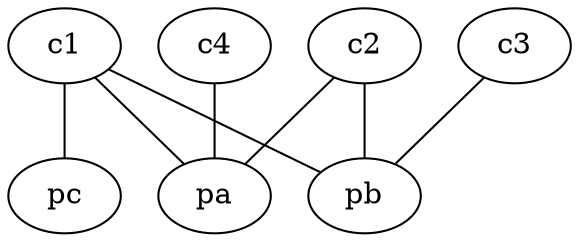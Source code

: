 strict graph A {
c1 ["tipo"=c]
c2 ["tipo"=c]
c3 ["tipo"=c]
c4 ["tipo"=c]
pa ["tipo"=p]
pb ["tipo"=p]
pc ["tipo"=p]
	c1 -- pa
	c1 -- pb
	c1 -- pc
	c2 -- pa
	c2 -- pb 
	c3 -- pb
	c4 -- pa
}
